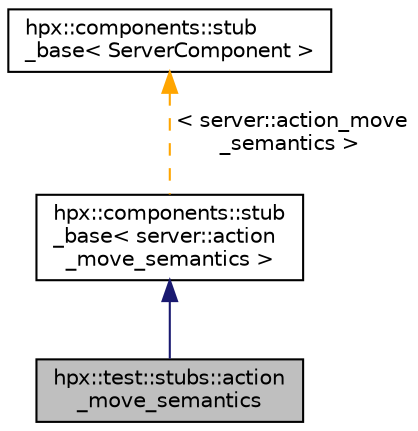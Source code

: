 digraph "hpx::test::stubs::action_move_semantics"
{
  edge [fontname="Helvetica",fontsize="10",labelfontname="Helvetica",labelfontsize="10"];
  node [fontname="Helvetica",fontsize="10",shape=record];
  Node0 [label="hpx::test::stubs::action\l_move_semantics",height=0.2,width=0.4,color="black", fillcolor="grey75", style="filled", fontcolor="black"];
  Node1 -> Node0 [dir="back",color="midnightblue",fontsize="10",style="solid",fontname="Helvetica"];
  Node1 [label="hpx::components::stub\l_base\< server::action\l_move_semantics \>",height=0.2,width=0.4,color="black", fillcolor="white", style="filled",URL="$de/dfa/structhpx_1_1components_1_1stub__base.html"];
  Node2 -> Node1 [dir="back",color="orange",fontsize="10",style="dashed",label=" \< server::action_move\l_semantics \>" ,fontname="Helvetica"];
  Node2 [label="hpx::components::stub\l_base\< ServerComponent \>",height=0.2,width=0.4,color="black", fillcolor="white", style="filled",URL="$de/dfa/structhpx_1_1components_1_1stub__base.html"];
}
